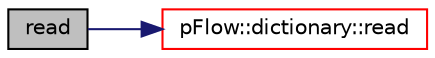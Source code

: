 digraph "read"
{
 // LATEX_PDF_SIZE
  edge [fontname="Helvetica",fontsize="10",labelfontname="Helvetica",labelfontsize="10"];
  node [fontname="Helvetica",fontsize="10",shape=record];
  rankdir="LR";
  Node1 [label="read",height=0.2,width=0.4,color="black", fillcolor="grey75", style="filled", fontcolor="black",tooltip="read from stream"];
  Node1 -> Node2 [color="midnightblue",fontsize="10",style="solid",fontname="Helvetica"];
  Node2 [label="pFlow::dictionary::read",height=0.2,width=0.4,color="red", fillcolor="white", style="filled",URL="$classpFlow_1_1dictionary.html#a8148f2b6c694e069c67183105cf17ce4",tooltip="read from stream"];
}
